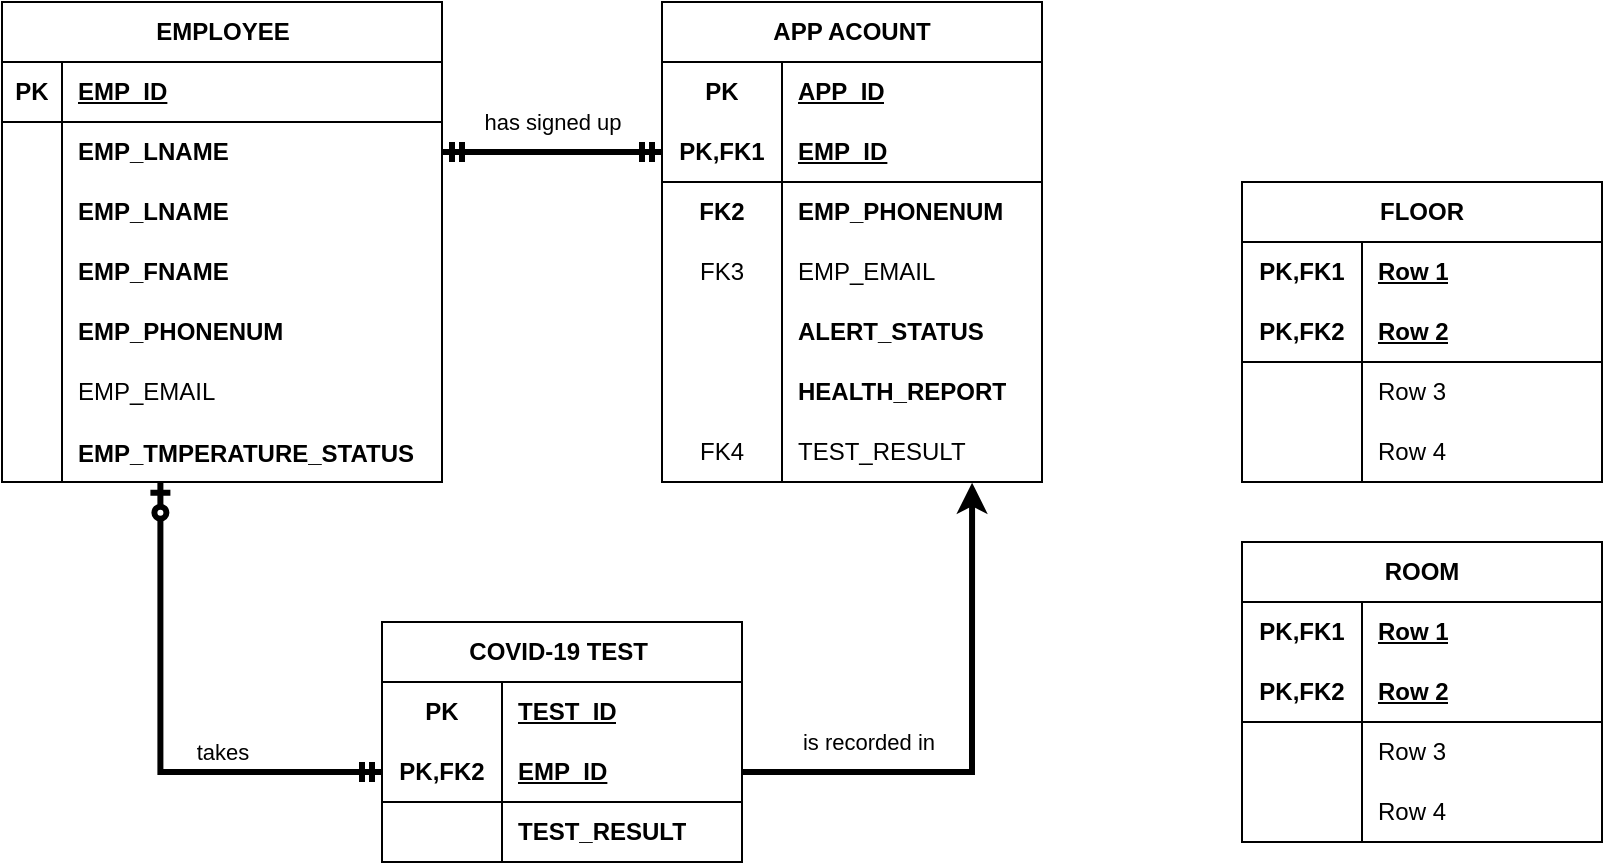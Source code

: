 <mxfile version="21.7.4" type="github">
  <diagram id="R2lEEEUBdFMjLlhIrx00" name="Page-1">
    <mxGraphModel dx="1805" dy="528" grid="1" gridSize="10" guides="1" tooltips="1" connect="1" arrows="1" fold="1" page="1" pageScale="1" pageWidth="850" pageHeight="1100" math="0" shadow="0" extFonts="Permanent Marker^https://fonts.googleapis.com/css?family=Permanent+Marker">
      <root>
        <mxCell id="0" />
        <mxCell id="1" parent="0" />
        <mxCell id="P7-u-1o1ZDvhydvgpfdd-1" value="EMPLOYEE" style="shape=table;startSize=30;container=1;collapsible=1;childLayout=tableLayout;fixedRows=1;rowLines=0;fontStyle=1;align=center;resizeLast=1;html=1;" parent="1" vertex="1">
          <mxGeometry x="-10" y="220" width="220" height="240" as="geometry">
            <mxRectangle x="90" y="230" width="110" height="30" as="alternateBounds" />
          </mxGeometry>
        </mxCell>
        <mxCell id="P7-u-1o1ZDvhydvgpfdd-2" value="" style="shape=tableRow;horizontal=0;startSize=0;swimlaneHead=0;swimlaneBody=0;fillColor=none;collapsible=0;dropTarget=0;points=[[0,0.5],[1,0.5]];portConstraint=eastwest;top=0;left=0;right=0;bottom=1;" parent="P7-u-1o1ZDvhydvgpfdd-1" vertex="1">
          <mxGeometry y="30" width="220" height="30" as="geometry" />
        </mxCell>
        <mxCell id="P7-u-1o1ZDvhydvgpfdd-3" value="PK" style="shape=partialRectangle;connectable=0;fillColor=none;top=0;left=0;bottom=0;right=0;fontStyle=1;overflow=hidden;whiteSpace=wrap;html=1;" parent="P7-u-1o1ZDvhydvgpfdd-2" vertex="1">
          <mxGeometry width="30" height="30" as="geometry">
            <mxRectangle width="30" height="30" as="alternateBounds" />
          </mxGeometry>
        </mxCell>
        <mxCell id="P7-u-1o1ZDvhydvgpfdd-4" value="EMP_ID" style="shape=partialRectangle;connectable=0;fillColor=none;top=0;left=0;bottom=0;right=0;align=left;spacingLeft=6;fontStyle=5;overflow=hidden;whiteSpace=wrap;html=1;" parent="P7-u-1o1ZDvhydvgpfdd-2" vertex="1">
          <mxGeometry x="30" width="190" height="30" as="geometry">
            <mxRectangle width="190" height="30" as="alternateBounds" />
          </mxGeometry>
        </mxCell>
        <mxCell id="P7-u-1o1ZDvhydvgpfdd-5" value="" style="shape=tableRow;horizontal=0;startSize=0;swimlaneHead=0;swimlaneBody=0;fillColor=none;collapsible=0;dropTarget=0;points=[[0,0.5],[1,0.5]];portConstraint=eastwest;top=0;left=0;right=0;bottom=0;" parent="P7-u-1o1ZDvhydvgpfdd-1" vertex="1">
          <mxGeometry y="60" width="220" height="30" as="geometry" />
        </mxCell>
        <mxCell id="P7-u-1o1ZDvhydvgpfdd-6" value="" style="shape=partialRectangle;connectable=0;fillColor=none;top=0;left=0;bottom=0;right=0;editable=1;overflow=hidden;whiteSpace=wrap;html=1;" parent="P7-u-1o1ZDvhydvgpfdd-5" vertex="1">
          <mxGeometry width="30" height="30" as="geometry">
            <mxRectangle width="30" height="30" as="alternateBounds" />
          </mxGeometry>
        </mxCell>
        <mxCell id="P7-u-1o1ZDvhydvgpfdd-7" value="&lt;b&gt;EMP_LNAME&lt;/b&gt;" style="shape=partialRectangle;connectable=0;fillColor=none;top=0;left=0;bottom=0;right=0;align=left;spacingLeft=6;overflow=hidden;whiteSpace=wrap;html=1;" parent="P7-u-1o1ZDvhydvgpfdd-5" vertex="1">
          <mxGeometry x="30" width="190" height="30" as="geometry">
            <mxRectangle width="190" height="30" as="alternateBounds" />
          </mxGeometry>
        </mxCell>
        <mxCell id="P7-u-1o1ZDvhydvgpfdd-32" value="" style="shape=tableRow;horizontal=0;startSize=0;swimlaneHead=0;swimlaneBody=0;fillColor=none;collapsible=0;dropTarget=0;points=[[0,0.5],[1,0.5]];portConstraint=eastwest;top=0;left=0;right=0;bottom=0;" parent="P7-u-1o1ZDvhydvgpfdd-1" vertex="1">
          <mxGeometry y="90" width="220" height="30" as="geometry" />
        </mxCell>
        <mxCell id="P7-u-1o1ZDvhydvgpfdd-33" value="" style="shape=partialRectangle;connectable=0;fillColor=none;top=0;left=0;bottom=0;right=0;editable=1;overflow=hidden;whiteSpace=wrap;html=1;" parent="P7-u-1o1ZDvhydvgpfdd-32" vertex="1">
          <mxGeometry width="30" height="30" as="geometry">
            <mxRectangle width="30" height="30" as="alternateBounds" />
          </mxGeometry>
        </mxCell>
        <mxCell id="P7-u-1o1ZDvhydvgpfdd-34" value="&lt;b&gt;EMP_LNAME&lt;/b&gt;" style="shape=partialRectangle;connectable=0;fillColor=none;top=0;left=0;bottom=0;right=0;align=left;spacingLeft=6;overflow=hidden;whiteSpace=wrap;html=1;" parent="P7-u-1o1ZDvhydvgpfdd-32" vertex="1">
          <mxGeometry x="30" width="190" height="30" as="geometry">
            <mxRectangle width="190" height="30" as="alternateBounds" />
          </mxGeometry>
        </mxCell>
        <mxCell id="P7-u-1o1ZDvhydvgpfdd-8" value="" style="shape=tableRow;horizontal=0;startSize=0;swimlaneHead=0;swimlaneBody=0;fillColor=none;collapsible=0;dropTarget=0;points=[[0,0.5],[1,0.5]];portConstraint=eastwest;top=0;left=0;right=0;bottom=0;" parent="P7-u-1o1ZDvhydvgpfdd-1" vertex="1">
          <mxGeometry y="120" width="220" height="30" as="geometry" />
        </mxCell>
        <mxCell id="P7-u-1o1ZDvhydvgpfdd-9" value="" style="shape=partialRectangle;connectable=0;fillColor=none;top=0;left=0;bottom=0;right=0;editable=1;overflow=hidden;whiteSpace=wrap;html=1;" parent="P7-u-1o1ZDvhydvgpfdd-8" vertex="1">
          <mxGeometry width="30" height="30" as="geometry">
            <mxRectangle width="30" height="30" as="alternateBounds" />
          </mxGeometry>
        </mxCell>
        <mxCell id="P7-u-1o1ZDvhydvgpfdd-10" value="&lt;b&gt;EMP_FNAME&lt;/b&gt;" style="shape=partialRectangle;connectable=0;fillColor=none;top=0;left=0;bottom=0;right=0;align=left;spacingLeft=6;overflow=hidden;whiteSpace=wrap;html=1;" parent="P7-u-1o1ZDvhydvgpfdd-8" vertex="1">
          <mxGeometry x="30" width="190" height="30" as="geometry">
            <mxRectangle width="190" height="30" as="alternateBounds" />
          </mxGeometry>
        </mxCell>
        <mxCell id="P7-u-1o1ZDvhydvgpfdd-11" value="" style="shape=tableRow;horizontal=0;startSize=0;swimlaneHead=0;swimlaneBody=0;fillColor=none;collapsible=0;dropTarget=0;points=[[0,0.5],[1,0.5]];portConstraint=eastwest;top=0;left=0;right=0;bottom=0;" parent="P7-u-1o1ZDvhydvgpfdd-1" vertex="1">
          <mxGeometry y="150" width="220" height="30" as="geometry" />
        </mxCell>
        <mxCell id="P7-u-1o1ZDvhydvgpfdd-12" value="" style="shape=partialRectangle;connectable=0;fillColor=none;top=0;left=0;bottom=0;right=0;editable=1;overflow=hidden;whiteSpace=wrap;html=1;" parent="P7-u-1o1ZDvhydvgpfdd-11" vertex="1">
          <mxGeometry width="30" height="30" as="geometry">
            <mxRectangle width="30" height="30" as="alternateBounds" />
          </mxGeometry>
        </mxCell>
        <mxCell id="P7-u-1o1ZDvhydvgpfdd-13" value="&lt;b&gt;EMP_PHONENUM&lt;/b&gt;" style="shape=partialRectangle;connectable=0;fillColor=none;top=0;left=0;bottom=0;right=0;align=left;spacingLeft=6;overflow=hidden;whiteSpace=wrap;html=1;" parent="P7-u-1o1ZDvhydvgpfdd-11" vertex="1">
          <mxGeometry x="30" width="190" height="30" as="geometry">
            <mxRectangle width="190" height="30" as="alternateBounds" />
          </mxGeometry>
        </mxCell>
        <mxCell id="P7-u-1o1ZDvhydvgpfdd-14" style="shape=tableRow;horizontal=0;startSize=0;swimlaneHead=0;swimlaneBody=0;fillColor=none;collapsible=0;dropTarget=0;points=[[0,0.5],[1,0.5]];portConstraint=eastwest;top=0;left=0;right=0;bottom=0;" parent="P7-u-1o1ZDvhydvgpfdd-1" vertex="1">
          <mxGeometry y="180" width="220" height="30" as="geometry" />
        </mxCell>
        <mxCell id="P7-u-1o1ZDvhydvgpfdd-15" style="shape=partialRectangle;connectable=0;fillColor=none;top=0;left=0;bottom=0;right=0;editable=1;overflow=hidden;whiteSpace=wrap;html=1;" parent="P7-u-1o1ZDvhydvgpfdd-14" vertex="1">
          <mxGeometry width="30" height="30" as="geometry">
            <mxRectangle width="30" height="30" as="alternateBounds" />
          </mxGeometry>
        </mxCell>
        <mxCell id="P7-u-1o1ZDvhydvgpfdd-16" value="EMP_EMAIL" style="shape=partialRectangle;connectable=0;fillColor=none;top=0;left=0;bottom=0;right=0;align=left;spacingLeft=6;overflow=hidden;whiteSpace=wrap;html=1;" parent="P7-u-1o1ZDvhydvgpfdd-14" vertex="1">
          <mxGeometry x="30" width="190" height="30" as="geometry">
            <mxRectangle width="190" height="30" as="alternateBounds" />
          </mxGeometry>
        </mxCell>
        <mxCell id="keHwaCfcZAK81pIc0gBK-26" value="" style="shape=tableRow;horizontal=0;startSize=0;swimlaneHead=0;swimlaneBody=0;fillColor=none;collapsible=0;dropTarget=0;points=[[0,0.5],[1,0.5]];portConstraint=eastwest;top=0;left=0;right=0;bottom=0;" vertex="1" parent="P7-u-1o1ZDvhydvgpfdd-1">
          <mxGeometry y="210" width="220" height="30" as="geometry" />
        </mxCell>
        <mxCell id="keHwaCfcZAK81pIc0gBK-27" value="" style="shape=partialRectangle;connectable=0;fillColor=none;top=0;left=0;bottom=0;right=0;editable=1;overflow=hidden;" vertex="1" parent="keHwaCfcZAK81pIc0gBK-26">
          <mxGeometry width="30" height="30" as="geometry">
            <mxRectangle width="30" height="30" as="alternateBounds" />
          </mxGeometry>
        </mxCell>
        <mxCell id="keHwaCfcZAK81pIc0gBK-28" value="EMP_TMPERATURE_STATUS" style="shape=partialRectangle;connectable=0;fillColor=none;top=0;left=0;bottom=0;right=0;align=left;spacingLeft=6;overflow=hidden;fontStyle=1" vertex="1" parent="keHwaCfcZAK81pIc0gBK-26">
          <mxGeometry x="30" width="190" height="30" as="geometry">
            <mxRectangle width="190" height="30" as="alternateBounds" />
          </mxGeometry>
        </mxCell>
        <mxCell id="P7-u-1o1ZDvhydvgpfdd-31" value="has signed up" style="edgeStyle=orthogonalEdgeStyle;rounded=0;orthogonalLoop=1;jettySize=auto;html=1;exitX=1;exitY=0.5;exitDx=0;exitDy=0;entryX=0;entryY=0.5;entryDx=0;entryDy=0;startArrow=ERmandOne;startFill=0;endArrow=ERmandOne;endFill=0;strokeWidth=3;" parent="1" source="P7-u-1o1ZDvhydvgpfdd-5" target="P7-u-1o1ZDvhydvgpfdd-81" edge="1">
          <mxGeometry y="15" relative="1" as="geometry">
            <mxPoint x="310" y="325" as="targetPoint" />
            <mxPoint as="offset" />
          </mxGeometry>
        </mxCell>
        <mxCell id="P7-u-1o1ZDvhydvgpfdd-77" value="APP ACOUNT" style="shape=table;startSize=30;container=1;collapsible=1;childLayout=tableLayout;fixedRows=1;rowLines=0;fontStyle=1;align=center;resizeLast=1;html=1;whiteSpace=wrap;" parent="1" vertex="1">
          <mxGeometry x="320" y="220" width="190" height="240" as="geometry" />
        </mxCell>
        <mxCell id="P7-u-1o1ZDvhydvgpfdd-78" value="" style="shape=tableRow;horizontal=0;startSize=0;swimlaneHead=0;swimlaneBody=0;fillColor=none;collapsible=0;dropTarget=0;points=[[0,0.5],[1,0.5]];portConstraint=eastwest;top=0;left=0;right=0;bottom=0;html=1;" parent="P7-u-1o1ZDvhydvgpfdd-77" vertex="1">
          <mxGeometry y="30" width="190" height="30" as="geometry" />
        </mxCell>
        <mxCell id="P7-u-1o1ZDvhydvgpfdd-79" value="PK" style="shape=partialRectangle;connectable=0;fillColor=none;top=0;left=0;bottom=0;right=0;fontStyle=1;overflow=hidden;html=1;whiteSpace=wrap;" parent="P7-u-1o1ZDvhydvgpfdd-78" vertex="1">
          <mxGeometry width="60" height="30" as="geometry">
            <mxRectangle width="60" height="30" as="alternateBounds" />
          </mxGeometry>
        </mxCell>
        <mxCell id="P7-u-1o1ZDvhydvgpfdd-80" value="APP_ID" style="shape=partialRectangle;connectable=0;fillColor=none;top=0;left=0;bottom=0;right=0;align=left;spacingLeft=6;fontStyle=5;overflow=hidden;html=1;whiteSpace=wrap;" parent="P7-u-1o1ZDvhydvgpfdd-78" vertex="1">
          <mxGeometry x="60" width="130" height="30" as="geometry">
            <mxRectangle width="130" height="30" as="alternateBounds" />
          </mxGeometry>
        </mxCell>
        <mxCell id="P7-u-1o1ZDvhydvgpfdd-81" value="" style="shape=tableRow;horizontal=0;startSize=0;swimlaneHead=0;swimlaneBody=0;fillColor=none;collapsible=0;dropTarget=0;points=[[0,0.5],[1,0.5]];portConstraint=eastwest;top=0;left=0;right=0;bottom=1;html=1;" parent="P7-u-1o1ZDvhydvgpfdd-77" vertex="1">
          <mxGeometry y="60" width="190" height="30" as="geometry" />
        </mxCell>
        <mxCell id="P7-u-1o1ZDvhydvgpfdd-82" value="PK,FK1" style="shape=partialRectangle;connectable=0;fillColor=none;top=0;left=0;bottom=0;right=0;fontStyle=1;overflow=hidden;html=1;whiteSpace=wrap;" parent="P7-u-1o1ZDvhydvgpfdd-81" vertex="1">
          <mxGeometry width="60" height="30" as="geometry">
            <mxRectangle width="60" height="30" as="alternateBounds" />
          </mxGeometry>
        </mxCell>
        <mxCell id="P7-u-1o1ZDvhydvgpfdd-83" value="EMP_ID" style="shape=partialRectangle;connectable=0;fillColor=none;top=0;left=0;bottom=0;right=0;align=left;spacingLeft=6;fontStyle=5;overflow=hidden;html=1;whiteSpace=wrap;" parent="P7-u-1o1ZDvhydvgpfdd-81" vertex="1">
          <mxGeometry x="60" width="130" height="30" as="geometry">
            <mxRectangle width="130" height="30" as="alternateBounds" />
          </mxGeometry>
        </mxCell>
        <mxCell id="P7-u-1o1ZDvhydvgpfdd-84" value="" style="shape=tableRow;horizontal=0;startSize=0;swimlaneHead=0;swimlaneBody=0;fillColor=none;collapsible=0;dropTarget=0;points=[[0,0.5],[1,0.5]];portConstraint=eastwest;top=0;left=0;right=0;bottom=0;html=1;" parent="P7-u-1o1ZDvhydvgpfdd-77" vertex="1">
          <mxGeometry y="90" width="190" height="30" as="geometry" />
        </mxCell>
        <mxCell id="P7-u-1o1ZDvhydvgpfdd-85" value="&lt;b&gt;FK2&lt;/b&gt;" style="shape=partialRectangle;connectable=0;fillColor=none;top=0;left=0;bottom=0;right=0;editable=1;overflow=hidden;html=1;whiteSpace=wrap;" parent="P7-u-1o1ZDvhydvgpfdd-84" vertex="1">
          <mxGeometry width="60" height="30" as="geometry">
            <mxRectangle width="60" height="30" as="alternateBounds" />
          </mxGeometry>
        </mxCell>
        <mxCell id="P7-u-1o1ZDvhydvgpfdd-86" value="&lt;b&gt;EMP_PHONENUM&lt;/b&gt;" style="shape=partialRectangle;connectable=0;fillColor=none;top=0;left=0;bottom=0;right=0;align=left;spacingLeft=6;overflow=hidden;html=1;whiteSpace=wrap;" parent="P7-u-1o1ZDvhydvgpfdd-84" vertex="1">
          <mxGeometry x="60" width="130" height="30" as="geometry">
            <mxRectangle width="130" height="30" as="alternateBounds" />
          </mxGeometry>
        </mxCell>
        <mxCell id="P7-u-1o1ZDvhydvgpfdd-87" value="" style="shape=tableRow;horizontal=0;startSize=0;swimlaneHead=0;swimlaneBody=0;fillColor=none;collapsible=0;dropTarget=0;points=[[0,0.5],[1,0.5]];portConstraint=eastwest;top=0;left=0;right=0;bottom=0;html=1;" parent="P7-u-1o1ZDvhydvgpfdd-77" vertex="1">
          <mxGeometry y="120" width="190" height="30" as="geometry" />
        </mxCell>
        <mxCell id="P7-u-1o1ZDvhydvgpfdd-88" value="FK3" style="shape=partialRectangle;connectable=0;fillColor=none;top=0;left=0;bottom=0;right=0;editable=1;overflow=hidden;html=1;whiteSpace=wrap;" parent="P7-u-1o1ZDvhydvgpfdd-87" vertex="1">
          <mxGeometry width="60" height="30" as="geometry">
            <mxRectangle width="60" height="30" as="alternateBounds" />
          </mxGeometry>
        </mxCell>
        <mxCell id="P7-u-1o1ZDvhydvgpfdd-89" value="EMP_EMAIL" style="shape=partialRectangle;connectable=0;fillColor=none;top=0;left=0;bottom=0;right=0;align=left;spacingLeft=6;overflow=hidden;html=1;whiteSpace=wrap;" parent="P7-u-1o1ZDvhydvgpfdd-87" vertex="1">
          <mxGeometry x="60" width="130" height="30" as="geometry">
            <mxRectangle width="130" height="30" as="alternateBounds" />
          </mxGeometry>
        </mxCell>
        <mxCell id="P7-u-1o1ZDvhydvgpfdd-96" style="shape=tableRow;horizontal=0;startSize=0;swimlaneHead=0;swimlaneBody=0;fillColor=none;collapsible=0;dropTarget=0;points=[[0,0.5],[1,0.5]];portConstraint=eastwest;top=0;left=0;right=0;bottom=0;html=1;" parent="P7-u-1o1ZDvhydvgpfdd-77" vertex="1">
          <mxGeometry y="150" width="190" height="30" as="geometry" />
        </mxCell>
        <mxCell id="P7-u-1o1ZDvhydvgpfdd-97" style="shape=partialRectangle;connectable=0;fillColor=none;top=0;left=0;bottom=0;right=0;editable=1;overflow=hidden;html=1;whiteSpace=wrap;" parent="P7-u-1o1ZDvhydvgpfdd-96" vertex="1">
          <mxGeometry width="60" height="30" as="geometry">
            <mxRectangle width="60" height="30" as="alternateBounds" />
          </mxGeometry>
        </mxCell>
        <mxCell id="P7-u-1o1ZDvhydvgpfdd-98" value="&lt;b&gt;ALERT_STATUS&lt;/b&gt;" style="shape=partialRectangle;connectable=0;fillColor=none;top=0;left=0;bottom=0;right=0;align=left;spacingLeft=6;overflow=hidden;html=1;whiteSpace=wrap;" parent="P7-u-1o1ZDvhydvgpfdd-96" vertex="1">
          <mxGeometry x="60" width="130" height="30" as="geometry">
            <mxRectangle width="130" height="30" as="alternateBounds" />
          </mxGeometry>
        </mxCell>
        <mxCell id="P7-u-1o1ZDvhydvgpfdd-93" style="shape=tableRow;horizontal=0;startSize=0;swimlaneHead=0;swimlaneBody=0;fillColor=none;collapsible=0;dropTarget=0;points=[[0,0.5],[1,0.5]];portConstraint=eastwest;top=0;left=0;right=0;bottom=0;html=1;" parent="P7-u-1o1ZDvhydvgpfdd-77" vertex="1">
          <mxGeometry y="180" width="190" height="30" as="geometry" />
        </mxCell>
        <mxCell id="P7-u-1o1ZDvhydvgpfdd-94" style="shape=partialRectangle;connectable=0;fillColor=none;top=0;left=0;bottom=0;right=0;editable=1;overflow=hidden;html=1;whiteSpace=wrap;" parent="P7-u-1o1ZDvhydvgpfdd-93" vertex="1">
          <mxGeometry width="60" height="30" as="geometry">
            <mxRectangle width="60" height="30" as="alternateBounds" />
          </mxGeometry>
        </mxCell>
        <mxCell id="P7-u-1o1ZDvhydvgpfdd-95" value="&lt;b&gt;HEALTH_REPORT&lt;/b&gt;" style="shape=partialRectangle;connectable=0;fillColor=none;top=0;left=0;bottom=0;right=0;align=left;spacingLeft=6;overflow=hidden;html=1;whiteSpace=wrap;" parent="P7-u-1o1ZDvhydvgpfdd-93" vertex="1">
          <mxGeometry x="60" width="130" height="30" as="geometry">
            <mxRectangle width="130" height="30" as="alternateBounds" />
          </mxGeometry>
        </mxCell>
        <mxCell id="keHwaCfcZAK81pIc0gBK-83" style="shape=tableRow;horizontal=0;startSize=0;swimlaneHead=0;swimlaneBody=0;fillColor=none;collapsible=0;dropTarget=0;points=[[0,0.5],[1,0.5]];portConstraint=eastwest;top=0;left=0;right=0;bottom=0;html=1;" vertex="1" parent="P7-u-1o1ZDvhydvgpfdd-77">
          <mxGeometry y="210" width="190" height="30" as="geometry" />
        </mxCell>
        <mxCell id="keHwaCfcZAK81pIc0gBK-84" value="FK4" style="shape=partialRectangle;connectable=0;fillColor=none;top=0;left=0;bottom=0;right=0;editable=1;overflow=hidden;html=1;whiteSpace=wrap;" vertex="1" parent="keHwaCfcZAK81pIc0gBK-83">
          <mxGeometry width="60" height="30" as="geometry">
            <mxRectangle width="60" height="30" as="alternateBounds" />
          </mxGeometry>
        </mxCell>
        <mxCell id="keHwaCfcZAK81pIc0gBK-85" value="TEST_RESULT" style="shape=partialRectangle;connectable=0;fillColor=none;top=0;left=0;bottom=0;right=0;align=left;spacingLeft=6;overflow=hidden;html=1;whiteSpace=wrap;" vertex="1" parent="keHwaCfcZAK81pIc0gBK-83">
          <mxGeometry x="60" width="130" height="30" as="geometry">
            <mxRectangle width="130" height="30" as="alternateBounds" />
          </mxGeometry>
        </mxCell>
        <mxCell id="P7-u-1o1ZDvhydvgpfdd-112" value="COVID-19 TEST&amp;nbsp;" style="shape=table;startSize=30;container=1;collapsible=1;childLayout=tableLayout;fixedRows=1;rowLines=0;fontStyle=1;align=center;resizeLast=1;html=1;whiteSpace=wrap;" parent="1" vertex="1">
          <mxGeometry x="180" y="530" width="180" height="120" as="geometry" />
        </mxCell>
        <mxCell id="P7-u-1o1ZDvhydvgpfdd-113" value="" style="shape=tableRow;horizontal=0;startSize=0;swimlaneHead=0;swimlaneBody=0;fillColor=none;collapsible=0;dropTarget=0;points=[[0,0.5],[1,0.5]];portConstraint=eastwest;top=0;left=0;right=0;bottom=0;html=1;" parent="P7-u-1o1ZDvhydvgpfdd-112" vertex="1">
          <mxGeometry y="30" width="180" height="30" as="geometry" />
        </mxCell>
        <mxCell id="P7-u-1o1ZDvhydvgpfdd-114" value="PK" style="shape=partialRectangle;connectable=0;fillColor=none;top=0;left=0;bottom=0;right=0;fontStyle=1;overflow=hidden;html=1;whiteSpace=wrap;" parent="P7-u-1o1ZDvhydvgpfdd-113" vertex="1">
          <mxGeometry width="60" height="30" as="geometry">
            <mxRectangle width="60" height="30" as="alternateBounds" />
          </mxGeometry>
        </mxCell>
        <mxCell id="P7-u-1o1ZDvhydvgpfdd-115" value="TEST_ID" style="shape=partialRectangle;connectable=0;fillColor=none;top=0;left=0;bottom=0;right=0;align=left;spacingLeft=6;fontStyle=5;overflow=hidden;html=1;whiteSpace=wrap;" parent="P7-u-1o1ZDvhydvgpfdd-113" vertex="1">
          <mxGeometry x="60" width="120" height="30" as="geometry">
            <mxRectangle width="120" height="30" as="alternateBounds" />
          </mxGeometry>
        </mxCell>
        <mxCell id="P7-u-1o1ZDvhydvgpfdd-116" value="" style="shape=tableRow;horizontal=0;startSize=0;swimlaneHead=0;swimlaneBody=0;fillColor=none;collapsible=0;dropTarget=0;points=[[0,0.5],[1,0.5]];portConstraint=eastwest;top=0;left=0;right=0;bottom=1;html=1;" parent="P7-u-1o1ZDvhydvgpfdd-112" vertex="1">
          <mxGeometry y="60" width="180" height="30" as="geometry" />
        </mxCell>
        <mxCell id="P7-u-1o1ZDvhydvgpfdd-117" value="PK,FK2" style="shape=partialRectangle;connectable=0;fillColor=none;top=0;left=0;bottom=0;right=0;fontStyle=1;overflow=hidden;html=1;whiteSpace=wrap;" parent="P7-u-1o1ZDvhydvgpfdd-116" vertex="1">
          <mxGeometry width="60" height="30" as="geometry">
            <mxRectangle width="60" height="30" as="alternateBounds" />
          </mxGeometry>
        </mxCell>
        <mxCell id="P7-u-1o1ZDvhydvgpfdd-118" value="EMP_ID" style="shape=partialRectangle;connectable=0;fillColor=none;top=0;left=0;bottom=0;right=0;align=left;spacingLeft=6;fontStyle=5;overflow=hidden;html=1;whiteSpace=wrap;" parent="P7-u-1o1ZDvhydvgpfdd-116" vertex="1">
          <mxGeometry x="60" width="120" height="30" as="geometry">
            <mxRectangle width="120" height="30" as="alternateBounds" />
          </mxGeometry>
        </mxCell>
        <mxCell id="P7-u-1o1ZDvhydvgpfdd-119" value="" style="shape=tableRow;horizontal=0;startSize=0;swimlaneHead=0;swimlaneBody=0;fillColor=none;collapsible=0;dropTarget=0;points=[[0,0.5],[1,0.5]];portConstraint=eastwest;top=0;left=0;right=0;bottom=0;html=1;" parent="P7-u-1o1ZDvhydvgpfdd-112" vertex="1">
          <mxGeometry y="90" width="180" height="30" as="geometry" />
        </mxCell>
        <mxCell id="P7-u-1o1ZDvhydvgpfdd-120" value="" style="shape=partialRectangle;connectable=0;fillColor=none;top=0;left=0;bottom=0;right=0;editable=1;overflow=hidden;html=1;whiteSpace=wrap;" parent="P7-u-1o1ZDvhydvgpfdd-119" vertex="1">
          <mxGeometry width="60" height="30" as="geometry">
            <mxRectangle width="60" height="30" as="alternateBounds" />
          </mxGeometry>
        </mxCell>
        <mxCell id="P7-u-1o1ZDvhydvgpfdd-121" value="&lt;b&gt;TEST_RESULT&lt;/b&gt;" style="shape=partialRectangle;connectable=0;fillColor=none;top=0;left=0;bottom=0;right=0;align=left;spacingLeft=6;overflow=hidden;html=1;whiteSpace=wrap;" parent="P7-u-1o1ZDvhydvgpfdd-119" vertex="1">
          <mxGeometry x="60" width="120" height="30" as="geometry">
            <mxRectangle width="120" height="30" as="alternateBounds" />
          </mxGeometry>
        </mxCell>
        <mxCell id="keHwaCfcZAK81pIc0gBK-53" value="ROOM" style="shape=table;startSize=30;container=1;collapsible=1;childLayout=tableLayout;fixedRows=1;rowLines=0;fontStyle=1;align=center;resizeLast=1;html=1;whiteSpace=wrap;" vertex="1" parent="1">
          <mxGeometry x="610" y="490" width="180" height="150" as="geometry" />
        </mxCell>
        <mxCell id="keHwaCfcZAK81pIc0gBK-54" value="" style="shape=tableRow;horizontal=0;startSize=0;swimlaneHead=0;swimlaneBody=0;fillColor=none;collapsible=0;dropTarget=0;points=[[0,0.5],[1,0.5]];portConstraint=eastwest;top=0;left=0;right=0;bottom=0;html=1;" vertex="1" parent="keHwaCfcZAK81pIc0gBK-53">
          <mxGeometry y="30" width="180" height="30" as="geometry" />
        </mxCell>
        <mxCell id="keHwaCfcZAK81pIc0gBK-55" value="PK,FK1" style="shape=partialRectangle;connectable=0;fillColor=none;top=0;left=0;bottom=0;right=0;fontStyle=1;overflow=hidden;html=1;whiteSpace=wrap;" vertex="1" parent="keHwaCfcZAK81pIc0gBK-54">
          <mxGeometry width="60" height="30" as="geometry">
            <mxRectangle width="60" height="30" as="alternateBounds" />
          </mxGeometry>
        </mxCell>
        <mxCell id="keHwaCfcZAK81pIc0gBK-56" value="Row 1" style="shape=partialRectangle;connectable=0;fillColor=none;top=0;left=0;bottom=0;right=0;align=left;spacingLeft=6;fontStyle=5;overflow=hidden;html=1;whiteSpace=wrap;" vertex="1" parent="keHwaCfcZAK81pIc0gBK-54">
          <mxGeometry x="60" width="120" height="30" as="geometry">
            <mxRectangle width="120" height="30" as="alternateBounds" />
          </mxGeometry>
        </mxCell>
        <mxCell id="keHwaCfcZAK81pIc0gBK-57" value="" style="shape=tableRow;horizontal=0;startSize=0;swimlaneHead=0;swimlaneBody=0;fillColor=none;collapsible=0;dropTarget=0;points=[[0,0.5],[1,0.5]];portConstraint=eastwest;top=0;left=0;right=0;bottom=1;html=1;" vertex="1" parent="keHwaCfcZAK81pIc0gBK-53">
          <mxGeometry y="60" width="180" height="30" as="geometry" />
        </mxCell>
        <mxCell id="keHwaCfcZAK81pIc0gBK-58" value="PK,FK2" style="shape=partialRectangle;connectable=0;fillColor=none;top=0;left=0;bottom=0;right=0;fontStyle=1;overflow=hidden;html=1;whiteSpace=wrap;" vertex="1" parent="keHwaCfcZAK81pIc0gBK-57">
          <mxGeometry width="60" height="30" as="geometry">
            <mxRectangle width="60" height="30" as="alternateBounds" />
          </mxGeometry>
        </mxCell>
        <mxCell id="keHwaCfcZAK81pIc0gBK-59" value="Row 2" style="shape=partialRectangle;connectable=0;fillColor=none;top=0;left=0;bottom=0;right=0;align=left;spacingLeft=6;fontStyle=5;overflow=hidden;html=1;whiteSpace=wrap;" vertex="1" parent="keHwaCfcZAK81pIc0gBK-57">
          <mxGeometry x="60" width="120" height="30" as="geometry">
            <mxRectangle width="120" height="30" as="alternateBounds" />
          </mxGeometry>
        </mxCell>
        <mxCell id="keHwaCfcZAK81pIc0gBK-60" value="" style="shape=tableRow;horizontal=0;startSize=0;swimlaneHead=0;swimlaneBody=0;fillColor=none;collapsible=0;dropTarget=0;points=[[0,0.5],[1,0.5]];portConstraint=eastwest;top=0;left=0;right=0;bottom=0;html=1;" vertex="1" parent="keHwaCfcZAK81pIc0gBK-53">
          <mxGeometry y="90" width="180" height="30" as="geometry" />
        </mxCell>
        <mxCell id="keHwaCfcZAK81pIc0gBK-61" value="" style="shape=partialRectangle;connectable=0;fillColor=none;top=0;left=0;bottom=0;right=0;editable=1;overflow=hidden;html=1;whiteSpace=wrap;" vertex="1" parent="keHwaCfcZAK81pIc0gBK-60">
          <mxGeometry width="60" height="30" as="geometry">
            <mxRectangle width="60" height="30" as="alternateBounds" />
          </mxGeometry>
        </mxCell>
        <mxCell id="keHwaCfcZAK81pIc0gBK-62" value="Row 3" style="shape=partialRectangle;connectable=0;fillColor=none;top=0;left=0;bottom=0;right=0;align=left;spacingLeft=6;overflow=hidden;html=1;whiteSpace=wrap;" vertex="1" parent="keHwaCfcZAK81pIc0gBK-60">
          <mxGeometry x="60" width="120" height="30" as="geometry">
            <mxRectangle width="120" height="30" as="alternateBounds" />
          </mxGeometry>
        </mxCell>
        <mxCell id="keHwaCfcZAK81pIc0gBK-63" value="" style="shape=tableRow;horizontal=0;startSize=0;swimlaneHead=0;swimlaneBody=0;fillColor=none;collapsible=0;dropTarget=0;points=[[0,0.5],[1,0.5]];portConstraint=eastwest;top=0;left=0;right=0;bottom=0;html=1;" vertex="1" parent="keHwaCfcZAK81pIc0gBK-53">
          <mxGeometry y="120" width="180" height="30" as="geometry" />
        </mxCell>
        <mxCell id="keHwaCfcZAK81pIc0gBK-64" value="" style="shape=partialRectangle;connectable=0;fillColor=none;top=0;left=0;bottom=0;right=0;editable=1;overflow=hidden;html=1;whiteSpace=wrap;" vertex="1" parent="keHwaCfcZAK81pIc0gBK-63">
          <mxGeometry width="60" height="30" as="geometry">
            <mxRectangle width="60" height="30" as="alternateBounds" />
          </mxGeometry>
        </mxCell>
        <mxCell id="keHwaCfcZAK81pIc0gBK-65" value="Row 4" style="shape=partialRectangle;connectable=0;fillColor=none;top=0;left=0;bottom=0;right=0;align=left;spacingLeft=6;overflow=hidden;html=1;whiteSpace=wrap;" vertex="1" parent="keHwaCfcZAK81pIc0gBK-63">
          <mxGeometry x="60" width="120" height="30" as="geometry">
            <mxRectangle width="120" height="30" as="alternateBounds" />
          </mxGeometry>
        </mxCell>
        <mxCell id="keHwaCfcZAK81pIc0gBK-66" value="FLOOR" style="shape=table;startSize=30;container=1;collapsible=1;childLayout=tableLayout;fixedRows=1;rowLines=0;fontStyle=1;align=center;resizeLast=1;html=1;whiteSpace=wrap;" vertex="1" parent="1">
          <mxGeometry x="610" y="310" width="180" height="150" as="geometry" />
        </mxCell>
        <mxCell id="keHwaCfcZAK81pIc0gBK-67" value="" style="shape=tableRow;horizontal=0;startSize=0;swimlaneHead=0;swimlaneBody=0;fillColor=none;collapsible=0;dropTarget=0;points=[[0,0.5],[1,0.5]];portConstraint=eastwest;top=0;left=0;right=0;bottom=0;html=1;" vertex="1" parent="keHwaCfcZAK81pIc0gBK-66">
          <mxGeometry y="30" width="180" height="30" as="geometry" />
        </mxCell>
        <mxCell id="keHwaCfcZAK81pIc0gBK-68" value="PK,FK1" style="shape=partialRectangle;connectable=0;fillColor=none;top=0;left=0;bottom=0;right=0;fontStyle=1;overflow=hidden;html=1;whiteSpace=wrap;" vertex="1" parent="keHwaCfcZAK81pIc0gBK-67">
          <mxGeometry width="60" height="30" as="geometry">
            <mxRectangle width="60" height="30" as="alternateBounds" />
          </mxGeometry>
        </mxCell>
        <mxCell id="keHwaCfcZAK81pIc0gBK-69" value="Row 1" style="shape=partialRectangle;connectable=0;fillColor=none;top=0;left=0;bottom=0;right=0;align=left;spacingLeft=6;fontStyle=5;overflow=hidden;html=1;whiteSpace=wrap;" vertex="1" parent="keHwaCfcZAK81pIc0gBK-67">
          <mxGeometry x="60" width="120" height="30" as="geometry">
            <mxRectangle width="120" height="30" as="alternateBounds" />
          </mxGeometry>
        </mxCell>
        <mxCell id="keHwaCfcZAK81pIc0gBK-70" value="" style="shape=tableRow;horizontal=0;startSize=0;swimlaneHead=0;swimlaneBody=0;fillColor=none;collapsible=0;dropTarget=0;points=[[0,0.5],[1,0.5]];portConstraint=eastwest;top=0;left=0;right=0;bottom=1;html=1;" vertex="1" parent="keHwaCfcZAK81pIc0gBK-66">
          <mxGeometry y="60" width="180" height="30" as="geometry" />
        </mxCell>
        <mxCell id="keHwaCfcZAK81pIc0gBK-71" value="PK,FK2" style="shape=partialRectangle;connectable=0;fillColor=none;top=0;left=0;bottom=0;right=0;fontStyle=1;overflow=hidden;html=1;whiteSpace=wrap;" vertex="1" parent="keHwaCfcZAK81pIc0gBK-70">
          <mxGeometry width="60" height="30" as="geometry">
            <mxRectangle width="60" height="30" as="alternateBounds" />
          </mxGeometry>
        </mxCell>
        <mxCell id="keHwaCfcZAK81pIc0gBK-72" value="Row 2" style="shape=partialRectangle;connectable=0;fillColor=none;top=0;left=0;bottom=0;right=0;align=left;spacingLeft=6;fontStyle=5;overflow=hidden;html=1;whiteSpace=wrap;" vertex="1" parent="keHwaCfcZAK81pIc0gBK-70">
          <mxGeometry x="60" width="120" height="30" as="geometry">
            <mxRectangle width="120" height="30" as="alternateBounds" />
          </mxGeometry>
        </mxCell>
        <mxCell id="keHwaCfcZAK81pIc0gBK-73" value="" style="shape=tableRow;horizontal=0;startSize=0;swimlaneHead=0;swimlaneBody=0;fillColor=none;collapsible=0;dropTarget=0;points=[[0,0.5],[1,0.5]];portConstraint=eastwest;top=0;left=0;right=0;bottom=0;html=1;" vertex="1" parent="keHwaCfcZAK81pIc0gBK-66">
          <mxGeometry y="90" width="180" height="30" as="geometry" />
        </mxCell>
        <mxCell id="keHwaCfcZAK81pIc0gBK-74" value="" style="shape=partialRectangle;connectable=0;fillColor=none;top=0;left=0;bottom=0;right=0;editable=1;overflow=hidden;html=1;whiteSpace=wrap;" vertex="1" parent="keHwaCfcZAK81pIc0gBK-73">
          <mxGeometry width="60" height="30" as="geometry">
            <mxRectangle width="60" height="30" as="alternateBounds" />
          </mxGeometry>
        </mxCell>
        <mxCell id="keHwaCfcZAK81pIc0gBK-75" value="Row 3" style="shape=partialRectangle;connectable=0;fillColor=none;top=0;left=0;bottom=0;right=0;align=left;spacingLeft=6;overflow=hidden;html=1;whiteSpace=wrap;" vertex="1" parent="keHwaCfcZAK81pIc0gBK-73">
          <mxGeometry x="60" width="120" height="30" as="geometry">
            <mxRectangle width="120" height="30" as="alternateBounds" />
          </mxGeometry>
        </mxCell>
        <mxCell id="keHwaCfcZAK81pIc0gBK-76" value="" style="shape=tableRow;horizontal=0;startSize=0;swimlaneHead=0;swimlaneBody=0;fillColor=none;collapsible=0;dropTarget=0;points=[[0,0.5],[1,0.5]];portConstraint=eastwest;top=0;left=0;right=0;bottom=0;html=1;" vertex="1" parent="keHwaCfcZAK81pIc0gBK-66">
          <mxGeometry y="120" width="180" height="30" as="geometry" />
        </mxCell>
        <mxCell id="keHwaCfcZAK81pIc0gBK-77" value="" style="shape=partialRectangle;connectable=0;fillColor=none;top=0;left=0;bottom=0;right=0;editable=1;overflow=hidden;html=1;whiteSpace=wrap;" vertex="1" parent="keHwaCfcZAK81pIc0gBK-76">
          <mxGeometry width="60" height="30" as="geometry">
            <mxRectangle width="60" height="30" as="alternateBounds" />
          </mxGeometry>
        </mxCell>
        <mxCell id="keHwaCfcZAK81pIc0gBK-78" value="Row 4" style="shape=partialRectangle;connectable=0;fillColor=none;top=0;left=0;bottom=0;right=0;align=left;spacingLeft=6;overflow=hidden;html=1;whiteSpace=wrap;" vertex="1" parent="keHwaCfcZAK81pIc0gBK-76">
          <mxGeometry x="60" width="120" height="30" as="geometry">
            <mxRectangle width="120" height="30" as="alternateBounds" />
          </mxGeometry>
        </mxCell>
        <mxCell id="keHwaCfcZAK81pIc0gBK-79" style="edgeStyle=orthogonalEdgeStyle;rounded=0;orthogonalLoop=1;jettySize=auto;html=1;exitX=1;exitY=0.5;exitDx=0;exitDy=0;strokeWidth=3;entryX=0.816;entryY=1.012;entryDx=0;entryDy=0;entryPerimeter=0;" edge="1" parent="1" source="P7-u-1o1ZDvhydvgpfdd-116" target="keHwaCfcZAK81pIc0gBK-83">
          <mxGeometry relative="1" as="geometry">
            <mxPoint x="477" y="500" as="targetPoint" />
          </mxGeometry>
        </mxCell>
        <mxCell id="keHwaCfcZAK81pIc0gBK-82" value="is recorded in" style="edgeLabel;html=1;align=center;verticalAlign=middle;resizable=0;points=[];" vertex="1" connectable="0" parent="keHwaCfcZAK81pIc0gBK-79">
          <mxGeometry x="-0.515" y="2" relative="1" as="geometry">
            <mxPoint y="-13" as="offset" />
          </mxGeometry>
        </mxCell>
        <mxCell id="keHwaCfcZAK81pIc0gBK-80" style="edgeStyle=orthogonalEdgeStyle;rounded=0;orthogonalLoop=1;jettySize=auto;html=1;entryX=0;entryY=0.5;entryDx=0;entryDy=0;exitX=0.36;exitY=1.012;exitDx=0;exitDy=0;exitPerimeter=0;strokeWidth=3;startArrow=ERzeroToOne;startFill=0;endArrow=ERmandOne;endFill=0;" edge="1" parent="1" source="keHwaCfcZAK81pIc0gBK-26" target="P7-u-1o1ZDvhydvgpfdd-116">
          <mxGeometry relative="1" as="geometry" />
        </mxCell>
        <mxCell id="keHwaCfcZAK81pIc0gBK-81" value="takes" style="edgeLabel;html=1;align=center;verticalAlign=middle;resizable=0;points=[];" vertex="1" connectable="0" parent="keHwaCfcZAK81pIc0gBK-80">
          <mxGeometry x="0.303" y="-3" relative="1" as="geometry">
            <mxPoint x="9" y="-13" as="offset" />
          </mxGeometry>
        </mxCell>
      </root>
    </mxGraphModel>
  </diagram>
</mxfile>
